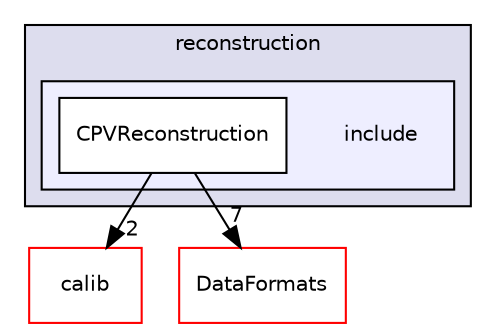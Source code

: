 digraph "/home/travis/build/AliceO2Group/AliceO2/Detectors/CPV/reconstruction/include" {
  bgcolor=transparent;
  compound=true
  node [ fontsize="10", fontname="Helvetica"];
  edge [ labelfontsize="10", labelfontname="Helvetica"];
  subgraph clusterdir_66222ccc5407e3593e9767260c5fdccb {
    graph [ bgcolor="#ddddee", pencolor="black", label="reconstruction" fontname="Helvetica", fontsize="10", URL="dir_66222ccc5407e3593e9767260c5fdccb.html"]
  subgraph clusterdir_ba4a6fb4bd39b0710fac84f5496433cc {
    graph [ bgcolor="#eeeeff", pencolor="black", label="" URL="dir_ba4a6fb4bd39b0710fac84f5496433cc.html"];
    dir_ba4a6fb4bd39b0710fac84f5496433cc [shape=plaintext label="include"];
    dir_85feb6d0501ab0f125c807baf336ac11 [shape=box label="CPVReconstruction" color="black" fillcolor="white" style="filled" URL="dir_85feb6d0501ab0f125c807baf336ac11.html"];
  }
  }
  dir_09ac740ef76ce36f9a01e5a702df673a [shape=box label="calib" color="red" URL="dir_09ac740ef76ce36f9a01e5a702df673a.html"];
  dir_2171f7ec022c5423887b07c69b2f5b48 [shape=box label="DataFormats" color="red" URL="dir_2171f7ec022c5423887b07c69b2f5b48.html"];
  dir_85feb6d0501ab0f125c807baf336ac11->dir_09ac740ef76ce36f9a01e5a702df673a [headlabel="2", labeldistance=1.5 headhref="dir_000395_000381.html"];
  dir_85feb6d0501ab0f125c807baf336ac11->dir_2171f7ec022c5423887b07c69b2f5b48 [headlabel="7", labeldistance=1.5 headhref="dir_000395_000090.html"];
}
